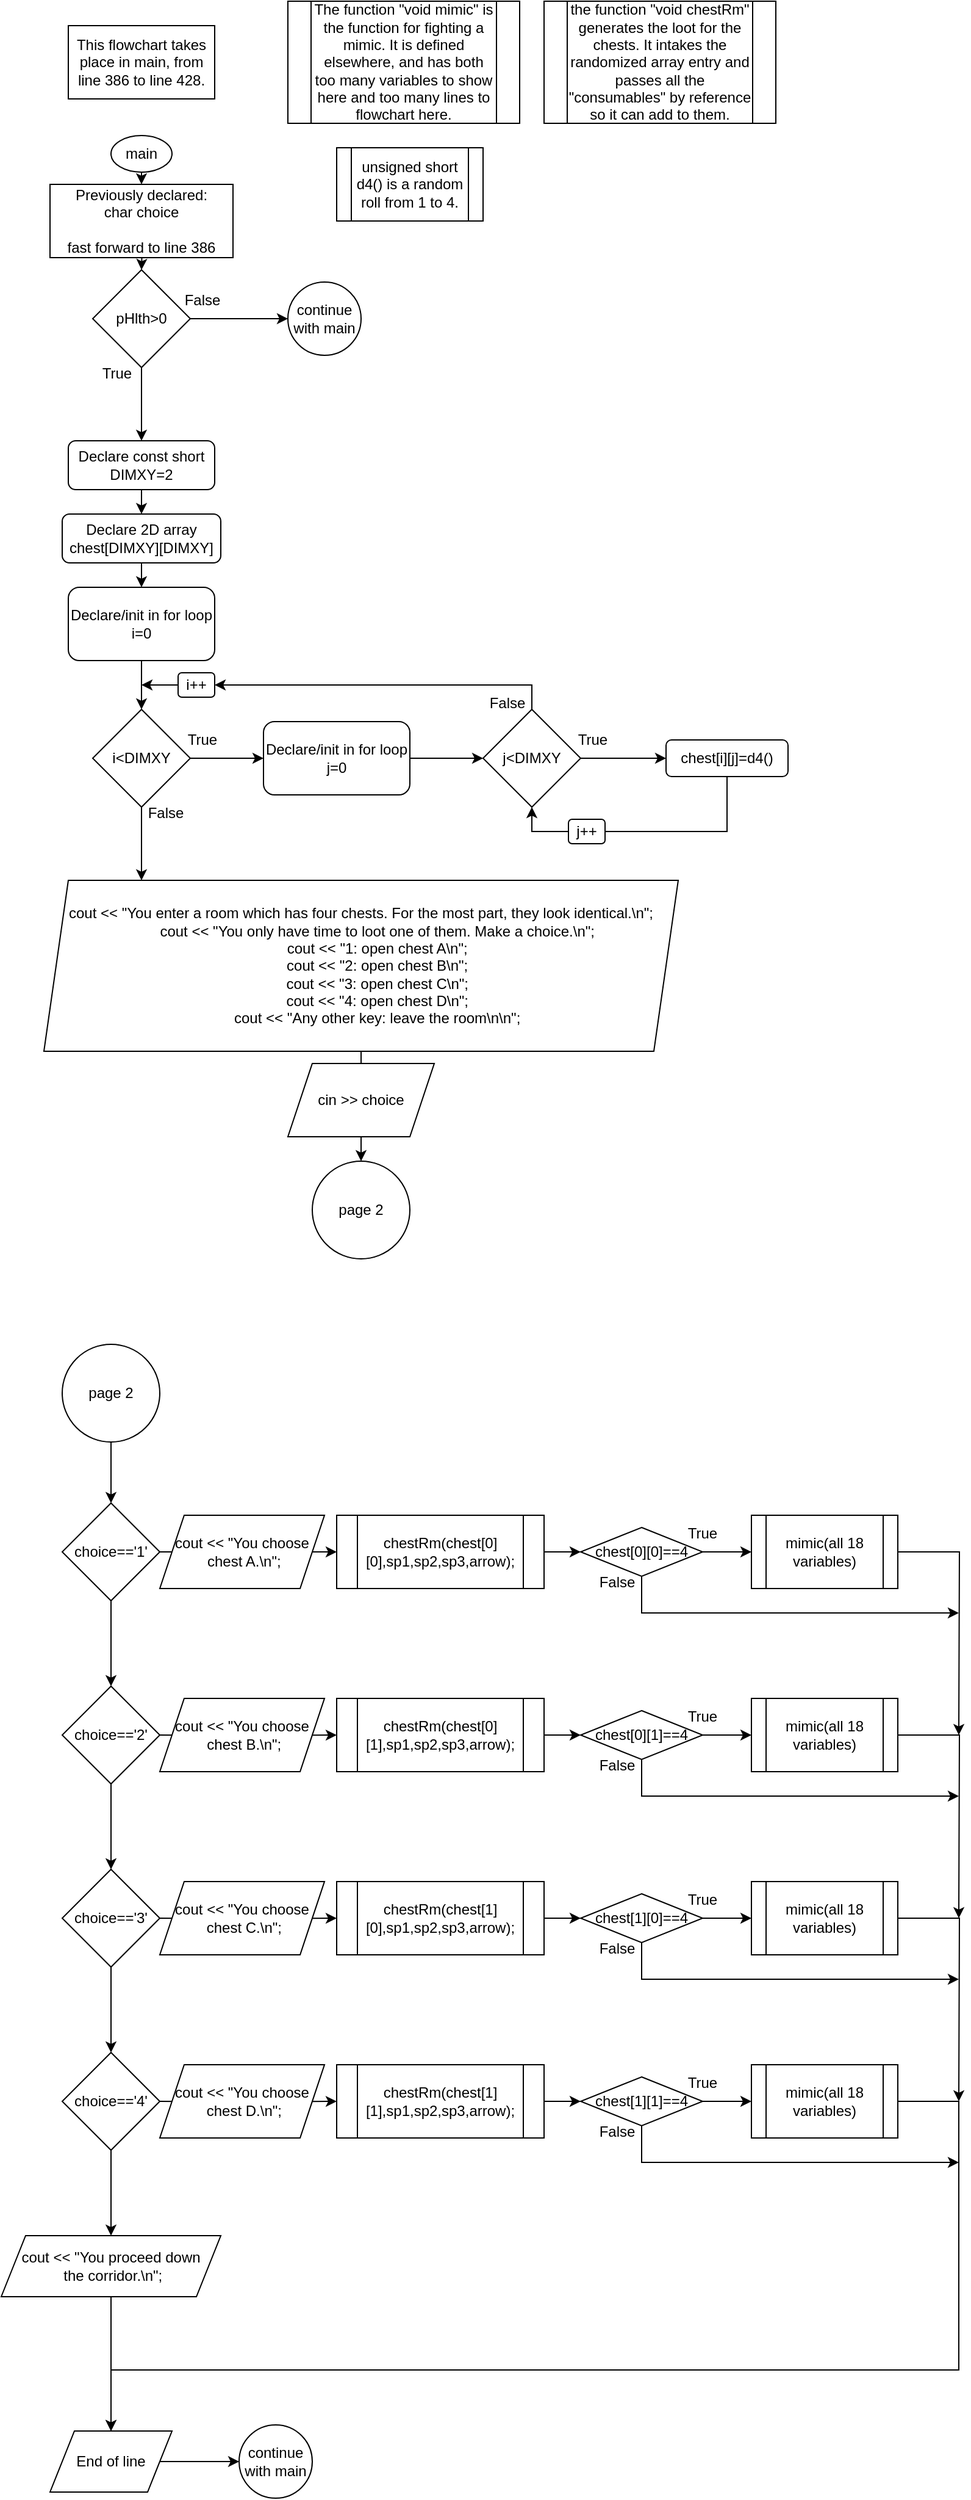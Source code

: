 <mxfile version="20.8.17" type="device"><diagram name="Page-1" id="th-TxtRJctg-wx52smYt"><mxGraphModel dx="1050" dy="581" grid="1" gridSize="10" guides="1" tooltips="1" connect="1" arrows="1" fold="1" page="1" pageScale="1" pageWidth="850" pageHeight="1100" math="0" shadow="0"><root><mxCell id="0"/><mxCell id="1" parent="0"/><mxCell id="hlwc_ZylPmJSvpkJcwDg-1" value="This flowchart takes place in main, from line 386 to line 428." style="rounded=0;whiteSpace=wrap;html=1;" vertex="1" parent="1"><mxGeometry x="60" y="60" width="120" height="60" as="geometry"/></mxCell><mxCell id="hlwc_ZylPmJSvpkJcwDg-2" value="The function &quot;void mimic&quot; is the function for fighting a mimic. It is defined elsewhere, and has both too many variables to show here and too many lines to flowchart here." style="shape=process;whiteSpace=wrap;html=1;backgroundOutline=1;" vertex="1" parent="1"><mxGeometry x="240" y="40" width="190" height="100" as="geometry"/></mxCell><mxCell id="hlwc_ZylPmJSvpkJcwDg-6" style="edgeStyle=orthogonalEdgeStyle;rounded=0;orthogonalLoop=1;jettySize=auto;html=1;exitX=0.5;exitY=1;exitDx=0;exitDy=0;entryX=0.5;entryY=0;entryDx=0;entryDy=0;" edge="1" parent="1" target="hlwc_ZylPmJSvpkJcwDg-5"><mxGeometry relative="1" as="geometry"><mxPoint x="120" y="220" as="sourcePoint"/></mxGeometry></mxCell><mxCell id="hlwc_ZylPmJSvpkJcwDg-9" style="edgeStyle=orthogonalEdgeStyle;rounded=0;orthogonalLoop=1;jettySize=auto;html=1;exitX=1;exitY=0.5;exitDx=0;exitDy=0;" edge="1" parent="1" source="hlwc_ZylPmJSvpkJcwDg-5"><mxGeometry relative="1" as="geometry"><mxPoint x="240" y="300" as="targetPoint"/></mxGeometry></mxCell><mxCell id="hlwc_ZylPmJSvpkJcwDg-10" style="edgeStyle=orthogonalEdgeStyle;rounded=0;orthogonalLoop=1;jettySize=auto;html=1;exitX=0.5;exitY=1;exitDx=0;exitDy=0;" edge="1" parent="1" source="hlwc_ZylPmJSvpkJcwDg-5"><mxGeometry relative="1" as="geometry"><mxPoint x="120" y="400" as="targetPoint"/></mxGeometry></mxCell><mxCell id="hlwc_ZylPmJSvpkJcwDg-5" value="pHlth&amp;gt;0" style="rhombus;whiteSpace=wrap;html=1;" vertex="1" parent="1"><mxGeometry x="80" y="260" width="80" height="80" as="geometry"/></mxCell><mxCell id="hlwc_ZylPmJSvpkJcwDg-7" value="False" style="text;html=1;strokeColor=none;fillColor=none;align=center;verticalAlign=middle;whiteSpace=wrap;rounded=0;" vertex="1" parent="1"><mxGeometry x="140" y="270" width="60" height="30" as="geometry"/></mxCell><mxCell id="hlwc_ZylPmJSvpkJcwDg-8" value="True" style="text;html=1;strokeColor=none;fillColor=none;align=center;verticalAlign=middle;whiteSpace=wrap;rounded=0;" vertex="1" parent="1"><mxGeometry x="70" y="330" width="60" height="30" as="geometry"/></mxCell><mxCell id="hlwc_ZylPmJSvpkJcwDg-13" value="continue with main" style="ellipse;whiteSpace=wrap;html=1;aspect=fixed;" vertex="1" parent="1"><mxGeometry x="240" y="270" width="60" height="60" as="geometry"/></mxCell><mxCell id="hlwc_ZylPmJSvpkJcwDg-14" value="Previously declared: &lt;br&gt;char choice&lt;br&gt;&lt;br&gt;fast forward to line 386" style="rounded=0;whiteSpace=wrap;html=1;" vertex="1" parent="1"><mxGeometry x="45" y="190" width="150" height="60" as="geometry"/></mxCell><mxCell id="hlwc_ZylPmJSvpkJcwDg-16" style="edgeStyle=orthogonalEdgeStyle;rounded=0;sketch=0;orthogonalLoop=1;jettySize=auto;html=1;exitX=0.5;exitY=1;exitDx=0;exitDy=0;entryX=0.5;entryY=0;entryDx=0;entryDy=0;" edge="1" parent="1" source="hlwc_ZylPmJSvpkJcwDg-15" target="hlwc_ZylPmJSvpkJcwDg-14"><mxGeometry relative="1" as="geometry"/></mxCell><mxCell id="hlwc_ZylPmJSvpkJcwDg-15" value="main" style="ellipse;whiteSpace=wrap;html=1;" vertex="1" parent="1"><mxGeometry x="95" y="150" width="50" height="30" as="geometry"/></mxCell><mxCell id="hlwc_ZylPmJSvpkJcwDg-19" style="edgeStyle=orthogonalEdgeStyle;rounded=0;sketch=0;orthogonalLoop=1;jettySize=auto;html=1;exitX=0.5;exitY=1;exitDx=0;exitDy=0;entryX=0.5;entryY=0;entryDx=0;entryDy=0;" edge="1" parent="1" source="hlwc_ZylPmJSvpkJcwDg-17" target="hlwc_ZylPmJSvpkJcwDg-18"><mxGeometry relative="1" as="geometry"/></mxCell><mxCell id="hlwc_ZylPmJSvpkJcwDg-17" value="Declare const short DIMXY=2" style="rounded=1;whiteSpace=wrap;html=1;" vertex="1" parent="1"><mxGeometry x="60" y="400" width="120" height="40" as="geometry"/></mxCell><mxCell id="hlwc_ZylPmJSvpkJcwDg-21" style="edgeStyle=orthogonalEdgeStyle;rounded=0;sketch=0;orthogonalLoop=1;jettySize=auto;html=1;exitX=0.5;exitY=1;exitDx=0;exitDy=0;entryX=0.5;entryY=0;entryDx=0;entryDy=0;" edge="1" parent="1" source="hlwc_ZylPmJSvpkJcwDg-18" target="hlwc_ZylPmJSvpkJcwDg-20"><mxGeometry relative="1" as="geometry"/></mxCell><mxCell id="hlwc_ZylPmJSvpkJcwDg-18" value="Declare 2D array chest[DIMXY][DIMXY]" style="rounded=1;whiteSpace=wrap;html=1;" vertex="1" parent="1"><mxGeometry x="55" y="460" width="130" height="40" as="geometry"/></mxCell><mxCell id="hlwc_ZylPmJSvpkJcwDg-23" style="edgeStyle=orthogonalEdgeStyle;rounded=0;sketch=0;orthogonalLoop=1;jettySize=auto;html=1;exitX=0.5;exitY=1;exitDx=0;exitDy=0;entryX=0.5;entryY=0;entryDx=0;entryDy=0;" edge="1" parent="1" source="hlwc_ZylPmJSvpkJcwDg-20" target="hlwc_ZylPmJSvpkJcwDg-22"><mxGeometry relative="1" as="geometry"/></mxCell><mxCell id="hlwc_ZylPmJSvpkJcwDg-20" value="Declare/init in for loop&lt;br&gt;i=0" style="rounded=1;whiteSpace=wrap;html=1;" vertex="1" parent="1"><mxGeometry x="60" y="520" width="120" height="60" as="geometry"/></mxCell><mxCell id="hlwc_ZylPmJSvpkJcwDg-26" style="edgeStyle=orthogonalEdgeStyle;rounded=0;sketch=0;orthogonalLoop=1;jettySize=auto;html=1;exitX=1;exitY=0.5;exitDx=0;exitDy=0;" edge="1" parent="1" source="hlwc_ZylPmJSvpkJcwDg-22"><mxGeometry relative="1" as="geometry"><mxPoint x="220" y="660" as="targetPoint"/></mxGeometry></mxCell><mxCell id="hlwc_ZylPmJSvpkJcwDg-43" style="edgeStyle=orthogonalEdgeStyle;rounded=0;sketch=0;orthogonalLoop=1;jettySize=auto;html=1;exitX=0.5;exitY=1;exitDx=0;exitDy=0;" edge="1" parent="1" source="hlwc_ZylPmJSvpkJcwDg-22"><mxGeometry relative="1" as="geometry"><mxPoint x="120" y="760" as="targetPoint"/></mxGeometry></mxCell><mxCell id="hlwc_ZylPmJSvpkJcwDg-22" value="i&amp;lt;DIMXY" style="rhombus;whiteSpace=wrap;html=1;" vertex="1" parent="1"><mxGeometry x="80" y="620" width="80" height="80" as="geometry"/></mxCell><mxCell id="hlwc_ZylPmJSvpkJcwDg-25" value="True" style="text;html=1;strokeColor=none;fillColor=none;align=center;verticalAlign=middle;whiteSpace=wrap;rounded=0;" vertex="1" parent="1"><mxGeometry x="140" y="630" width="60" height="30" as="geometry"/></mxCell><mxCell id="hlwc_ZylPmJSvpkJcwDg-28" style="edgeStyle=orthogonalEdgeStyle;rounded=0;sketch=0;orthogonalLoop=1;jettySize=auto;html=1;exitX=0;exitY=0.5;exitDx=0;exitDy=0;" edge="1" parent="1" source="hlwc_ZylPmJSvpkJcwDg-27"><mxGeometry relative="1" as="geometry"><mxPoint x="120" y="600" as="targetPoint"/></mxGeometry></mxCell><mxCell id="hlwc_ZylPmJSvpkJcwDg-27" value="i++" style="rounded=1;whiteSpace=wrap;html=1;" vertex="1" parent="1"><mxGeometry x="150" y="590" width="30" height="20" as="geometry"/></mxCell><mxCell id="hlwc_ZylPmJSvpkJcwDg-31" style="edgeStyle=orthogonalEdgeStyle;rounded=0;sketch=0;orthogonalLoop=1;jettySize=auto;html=1;exitX=1;exitY=0.5;exitDx=0;exitDy=0;entryX=0;entryY=0.5;entryDx=0;entryDy=0;" edge="1" parent="1" source="hlwc_ZylPmJSvpkJcwDg-29" target="hlwc_ZylPmJSvpkJcwDg-30"><mxGeometry relative="1" as="geometry"/></mxCell><mxCell id="hlwc_ZylPmJSvpkJcwDg-29" value="Declare/init in for loop&lt;br&gt;j=0" style="rounded=1;whiteSpace=wrap;html=1;" vertex="1" parent="1"><mxGeometry x="220" y="630" width="120" height="60" as="geometry"/></mxCell><mxCell id="hlwc_ZylPmJSvpkJcwDg-35" style="edgeStyle=orthogonalEdgeStyle;rounded=0;sketch=0;orthogonalLoop=1;jettySize=auto;html=1;exitX=0.5;exitY=0;exitDx=0;exitDy=0;entryX=1;entryY=0.5;entryDx=0;entryDy=0;" edge="1" parent="1" source="hlwc_ZylPmJSvpkJcwDg-30" target="hlwc_ZylPmJSvpkJcwDg-27"><mxGeometry relative="1" as="geometry"/></mxCell><mxCell id="hlwc_ZylPmJSvpkJcwDg-37" style="edgeStyle=orthogonalEdgeStyle;rounded=0;sketch=0;orthogonalLoop=1;jettySize=auto;html=1;exitX=1;exitY=0.5;exitDx=0;exitDy=0;" edge="1" parent="1" source="hlwc_ZylPmJSvpkJcwDg-30"><mxGeometry relative="1" as="geometry"><mxPoint x="550" y="660" as="targetPoint"/></mxGeometry></mxCell><mxCell id="hlwc_ZylPmJSvpkJcwDg-30" value="j&amp;lt;DIMXY" style="rhombus;whiteSpace=wrap;html=1;" vertex="1" parent="1"><mxGeometry x="400" y="620" width="80" height="80" as="geometry"/></mxCell><mxCell id="hlwc_ZylPmJSvpkJcwDg-36" value="False" style="text;html=1;strokeColor=none;fillColor=none;align=center;verticalAlign=middle;whiteSpace=wrap;rounded=0;" vertex="1" parent="1"><mxGeometry x="390" y="600" width="60" height="30" as="geometry"/></mxCell><mxCell id="hlwc_ZylPmJSvpkJcwDg-38" value="True" style="text;html=1;strokeColor=none;fillColor=none;align=center;verticalAlign=middle;whiteSpace=wrap;rounded=0;" vertex="1" parent="1"><mxGeometry x="460" y="630" width="60" height="30" as="geometry"/></mxCell><mxCell id="hlwc_ZylPmJSvpkJcwDg-41" style="edgeStyle=orthogonalEdgeStyle;rounded=0;sketch=0;orthogonalLoop=1;jettySize=auto;html=1;exitX=0.5;exitY=1;exitDx=0;exitDy=0;entryX=0.5;entryY=1;entryDx=0;entryDy=0;" edge="1" parent="1" source="hlwc_ZylPmJSvpkJcwDg-39" target="hlwc_ZylPmJSvpkJcwDg-30"><mxGeometry relative="1" as="geometry"/></mxCell><mxCell id="hlwc_ZylPmJSvpkJcwDg-39" value="chest[i][j]=d4()" style="rounded=1;whiteSpace=wrap;html=1;" vertex="1" parent="1"><mxGeometry x="550" y="645" width="100" height="30" as="geometry"/></mxCell><mxCell id="hlwc_ZylPmJSvpkJcwDg-40" value="unsigned short d4() is a random roll from 1 to 4." style="shape=process;whiteSpace=wrap;html=1;backgroundOutline=1;" vertex="1" parent="1"><mxGeometry x="280" y="160" width="120" height="60" as="geometry"/></mxCell><mxCell id="hlwc_ZylPmJSvpkJcwDg-42" value="j++" style="rounded=1;whiteSpace=wrap;html=1;" vertex="1" parent="1"><mxGeometry x="470" y="710" width="30" height="20" as="geometry"/></mxCell><mxCell id="hlwc_ZylPmJSvpkJcwDg-44" value="False" style="text;html=1;strokeColor=none;fillColor=none;align=center;verticalAlign=middle;whiteSpace=wrap;rounded=0;" vertex="1" parent="1"><mxGeometry x="110" y="690" width="60" height="30" as="geometry"/></mxCell><mxCell id="hlwc_ZylPmJSvpkJcwDg-48" style="edgeStyle=orthogonalEdgeStyle;rounded=0;sketch=0;orthogonalLoop=1;jettySize=auto;html=1;exitX=0.5;exitY=1;exitDx=0;exitDy=0;" edge="1" parent="1" source="hlwc_ZylPmJSvpkJcwDg-46" target="hlwc_ZylPmJSvpkJcwDg-47"><mxGeometry relative="1" as="geometry"/></mxCell><mxCell id="hlwc_ZylPmJSvpkJcwDg-46" value="cout &lt;&lt; &quot;You enter a room which has four chests. For the most part, they look identical.\n&quot;;&#10;        cout &lt;&lt; &quot;You only have time to loot one of them. Make a choice.\n&quot;;&#10;        cout &lt;&lt; &quot;1: open chest A\n&quot;;&#10;        cout &lt;&lt; &quot;2: open chest B\n&quot;;&#10;        cout &lt;&lt; &quot;3: open chest C\n&quot;;&#10;        cout &lt;&lt; &quot;4: open chest D\n&quot;;&#10;        cout &lt;&lt; &quot;Any other key: leave the room\n\n&quot;;" style="shape=parallelogram;perimeter=parallelogramPerimeter;whiteSpace=wrap;html=1;fixedSize=1;" vertex="1" parent="1"><mxGeometry x="40" y="760" width="520" height="140" as="geometry"/></mxCell><mxCell id="hlwc_ZylPmJSvpkJcwDg-47" value="page 2" style="ellipse;whiteSpace=wrap;html=1;aspect=fixed;" vertex="1" parent="1"><mxGeometry x="260" y="990" width="80" height="80" as="geometry"/></mxCell><mxCell id="hlwc_ZylPmJSvpkJcwDg-50" style="edgeStyle=orthogonalEdgeStyle;rounded=0;sketch=0;orthogonalLoop=1;jettySize=auto;html=1;exitX=0.5;exitY=1;exitDx=0;exitDy=0;" edge="1" parent="1" source="hlwc_ZylPmJSvpkJcwDg-49"><mxGeometry relative="1" as="geometry"><mxPoint x="95" y="1270" as="targetPoint"/></mxGeometry></mxCell><mxCell id="hlwc_ZylPmJSvpkJcwDg-49" value="page 2" style="ellipse;whiteSpace=wrap;html=1;aspect=fixed;" vertex="1" parent="1"><mxGeometry x="55" y="1140" width="80" height="80" as="geometry"/></mxCell><mxCell id="hlwc_ZylPmJSvpkJcwDg-56" style="edgeStyle=orthogonalEdgeStyle;rounded=0;sketch=0;orthogonalLoop=1;jettySize=auto;html=1;exitX=0.5;exitY=1;exitDx=0;exitDy=0;entryX=0.5;entryY=0;entryDx=0;entryDy=0;" edge="1" parent="1" source="hlwc_ZylPmJSvpkJcwDg-51" target="hlwc_ZylPmJSvpkJcwDg-53"><mxGeometry relative="1" as="geometry"/></mxCell><mxCell id="hlwc_ZylPmJSvpkJcwDg-61" style="edgeStyle=orthogonalEdgeStyle;rounded=0;sketch=0;orthogonalLoop=1;jettySize=auto;html=1;exitX=1;exitY=0.5;exitDx=0;exitDy=0;entryX=0;entryY=0.5;entryDx=0;entryDy=0;" edge="1" parent="1" source="hlwc_ZylPmJSvpkJcwDg-51" target="hlwc_ZylPmJSvpkJcwDg-60"><mxGeometry relative="1" as="geometry"/></mxCell><mxCell id="hlwc_ZylPmJSvpkJcwDg-51" value="choice=='1'" style="rhombus;whiteSpace=wrap;html=1;" vertex="1" parent="1"><mxGeometry x="55" y="1270" width="80" height="80" as="geometry"/></mxCell><mxCell id="hlwc_ZylPmJSvpkJcwDg-52" value="cin &amp;gt;&amp;gt; choice" style="shape=parallelogram;perimeter=parallelogramPerimeter;whiteSpace=wrap;html=1;fixedSize=1;" vertex="1" parent="1"><mxGeometry x="240" y="910" width="120" height="60" as="geometry"/></mxCell><mxCell id="hlwc_ZylPmJSvpkJcwDg-57" style="edgeStyle=orthogonalEdgeStyle;rounded=0;sketch=0;orthogonalLoop=1;jettySize=auto;html=1;exitX=0.5;exitY=1;exitDx=0;exitDy=0;entryX=0.5;entryY=0;entryDx=0;entryDy=0;" edge="1" parent="1" source="hlwc_ZylPmJSvpkJcwDg-53" target="hlwc_ZylPmJSvpkJcwDg-55"><mxGeometry relative="1" as="geometry"/></mxCell><mxCell id="hlwc_ZylPmJSvpkJcwDg-53" value="choice=='2'" style="rhombus;whiteSpace=wrap;html=1;" vertex="1" parent="1"><mxGeometry x="55" y="1420" width="80" height="80" as="geometry"/></mxCell><mxCell id="hlwc_ZylPmJSvpkJcwDg-62" style="edgeStyle=orthogonalEdgeStyle;rounded=0;sketch=0;orthogonalLoop=1;jettySize=auto;html=1;exitX=0.5;exitY=1;exitDx=0;exitDy=0;" edge="1" parent="1" source="hlwc_ZylPmJSvpkJcwDg-54"><mxGeometry relative="1" as="geometry"><mxPoint x="95" y="1870" as="targetPoint"/></mxGeometry></mxCell><mxCell id="hlwc_ZylPmJSvpkJcwDg-54" value="choice=='4'" style="rhombus;whiteSpace=wrap;html=1;" vertex="1" parent="1"><mxGeometry x="55" y="1720" width="80" height="80" as="geometry"/></mxCell><mxCell id="hlwc_ZylPmJSvpkJcwDg-58" style="edgeStyle=orthogonalEdgeStyle;rounded=0;sketch=0;orthogonalLoop=1;jettySize=auto;html=1;exitX=0.5;exitY=1;exitDx=0;exitDy=0;entryX=0.5;entryY=0;entryDx=0;entryDy=0;" edge="1" parent="1" source="hlwc_ZylPmJSvpkJcwDg-55" target="hlwc_ZylPmJSvpkJcwDg-54"><mxGeometry relative="1" as="geometry"/></mxCell><mxCell id="hlwc_ZylPmJSvpkJcwDg-55" value="choice=='3'" style="rhombus;whiteSpace=wrap;html=1;" vertex="1" parent="1"><mxGeometry x="55" y="1570" width="80" height="80" as="geometry"/></mxCell><mxCell id="hlwc_ZylPmJSvpkJcwDg-59" value="the function &quot;void chestRm&quot; generates the loot for the chests. It intakes the randomized array entry and passes all the &quot;consumables&quot; by reference so it can add to them." style="shape=process;whiteSpace=wrap;html=1;backgroundOutline=1;" vertex="1" parent="1"><mxGeometry x="450" y="40" width="190" height="100" as="geometry"/></mxCell><mxCell id="hlwc_ZylPmJSvpkJcwDg-69" style="edgeStyle=orthogonalEdgeStyle;rounded=0;sketch=0;orthogonalLoop=1;jettySize=auto;html=1;exitX=1;exitY=0.5;exitDx=0;exitDy=0;entryX=0;entryY=0.5;entryDx=0;entryDy=0;" edge="1" parent="1" source="hlwc_ZylPmJSvpkJcwDg-60" target="hlwc_ZylPmJSvpkJcwDg-68"><mxGeometry relative="1" as="geometry"/></mxCell><mxCell id="hlwc_ZylPmJSvpkJcwDg-60" value="chestRm(chest[0][0],sp1,sp2,sp3,arrow);" style="shape=process;whiteSpace=wrap;html=1;backgroundOutline=1;" vertex="1" parent="1"><mxGeometry x="280" y="1280" width="170" height="60" as="geometry"/></mxCell><mxCell id="hlwc_ZylPmJSvpkJcwDg-64" style="edgeStyle=orthogonalEdgeStyle;rounded=0;sketch=0;orthogonalLoop=1;jettySize=auto;html=1;exitX=0.5;exitY=1;exitDx=0;exitDy=0;" edge="1" parent="1" source="hlwc_ZylPmJSvpkJcwDg-63"><mxGeometry relative="1" as="geometry"><mxPoint x="95" y="2030" as="targetPoint"/></mxGeometry></mxCell><mxCell id="hlwc_ZylPmJSvpkJcwDg-63" value="cout &amp;lt;&amp;lt; &quot;You proceed down&lt;br&gt;&amp;nbsp;the corridor.\n&quot;;" style="shape=parallelogram;perimeter=parallelogramPerimeter;whiteSpace=wrap;html=1;fixedSize=1;" vertex="1" parent="1"><mxGeometry x="5" y="1870" width="180" height="50" as="geometry"/></mxCell><mxCell id="hlwc_ZylPmJSvpkJcwDg-67" style="edgeStyle=orthogonalEdgeStyle;rounded=0;sketch=0;orthogonalLoop=1;jettySize=auto;html=1;exitX=1;exitY=0.5;exitDx=0;exitDy=0;entryX=0;entryY=0.5;entryDx=0;entryDy=0;" edge="1" parent="1" source="hlwc_ZylPmJSvpkJcwDg-65" target="hlwc_ZylPmJSvpkJcwDg-66"><mxGeometry relative="1" as="geometry"/></mxCell><mxCell id="hlwc_ZylPmJSvpkJcwDg-65" value="End of line" style="shape=parallelogram;perimeter=parallelogramPerimeter;whiteSpace=wrap;html=1;fixedSize=1;" vertex="1" parent="1"><mxGeometry x="45" y="2030" width="100" height="50" as="geometry"/></mxCell><mxCell id="hlwc_ZylPmJSvpkJcwDg-66" value="continue with main" style="ellipse;whiteSpace=wrap;html=1;aspect=fixed;" vertex="1" parent="1"><mxGeometry x="200" y="2025" width="60" height="60" as="geometry"/></mxCell><mxCell id="hlwc_ZylPmJSvpkJcwDg-70" style="edgeStyle=orthogonalEdgeStyle;rounded=0;sketch=0;orthogonalLoop=1;jettySize=auto;html=1;exitX=0.5;exitY=1;exitDx=0;exitDy=0;" edge="1" parent="1" source="hlwc_ZylPmJSvpkJcwDg-68"><mxGeometry relative="1" as="geometry"><mxPoint x="790" y="1360" as="targetPoint"/><Array as="points"><mxPoint x="530" y="1360"/></Array></mxGeometry></mxCell><mxCell id="hlwc_ZylPmJSvpkJcwDg-72" style="edgeStyle=orthogonalEdgeStyle;rounded=0;sketch=0;orthogonalLoop=1;jettySize=auto;html=1;exitX=1;exitY=0.5;exitDx=0;exitDy=0;entryX=0;entryY=0.5;entryDx=0;entryDy=0;" edge="1" parent="1" source="hlwc_ZylPmJSvpkJcwDg-68" target="hlwc_ZylPmJSvpkJcwDg-71"><mxGeometry relative="1" as="geometry"/></mxCell><mxCell id="hlwc_ZylPmJSvpkJcwDg-68" value="chest[0][0]==4" style="rhombus;whiteSpace=wrap;html=1;" vertex="1" parent="1"><mxGeometry x="480" y="1290" width="100" height="40" as="geometry"/></mxCell><mxCell id="hlwc_ZylPmJSvpkJcwDg-73" style="edgeStyle=orthogonalEdgeStyle;rounded=0;sketch=0;orthogonalLoop=1;jettySize=auto;html=1;exitX=1;exitY=0.5;exitDx=0;exitDy=0;" edge="1" parent="1" source="hlwc_ZylPmJSvpkJcwDg-71"><mxGeometry relative="1" as="geometry"><mxPoint x="790" y="1460" as="targetPoint"/></mxGeometry></mxCell><mxCell id="hlwc_ZylPmJSvpkJcwDg-71" value="mimic(all 18 variables)" style="shape=process;whiteSpace=wrap;html=1;backgroundOutline=1;" vertex="1" parent="1"><mxGeometry x="620" y="1280" width="120" height="60" as="geometry"/></mxCell><mxCell id="hlwc_ZylPmJSvpkJcwDg-74" value="True" style="text;html=1;strokeColor=none;fillColor=none;align=center;verticalAlign=middle;whiteSpace=wrap;rounded=0;" vertex="1" parent="1"><mxGeometry x="550" y="1280" width="60" height="30" as="geometry"/></mxCell><mxCell id="hlwc_ZylPmJSvpkJcwDg-75" value="False" style="text;html=1;strokeColor=none;fillColor=none;align=center;verticalAlign=middle;whiteSpace=wrap;rounded=0;" vertex="1" parent="1"><mxGeometry x="480" y="1320" width="60" height="30" as="geometry"/></mxCell><mxCell id="hlwc_ZylPmJSvpkJcwDg-76" style="edgeStyle=orthogonalEdgeStyle;rounded=0;sketch=0;orthogonalLoop=1;jettySize=auto;html=1;exitX=1;exitY=0.5;exitDx=0;exitDy=0;entryX=0;entryY=0.5;entryDx=0;entryDy=0;" edge="1" parent="1" target="hlwc_ZylPmJSvpkJcwDg-78"><mxGeometry relative="1" as="geometry"><mxPoint x="135" y="1460" as="sourcePoint"/></mxGeometry></mxCell><mxCell id="hlwc_ZylPmJSvpkJcwDg-77" style="edgeStyle=orthogonalEdgeStyle;rounded=0;sketch=0;orthogonalLoop=1;jettySize=auto;html=1;exitX=1;exitY=0.5;exitDx=0;exitDy=0;entryX=0;entryY=0.5;entryDx=0;entryDy=0;" edge="1" parent="1" source="hlwc_ZylPmJSvpkJcwDg-78" target="hlwc_ZylPmJSvpkJcwDg-81"><mxGeometry relative="1" as="geometry"/></mxCell><mxCell id="hlwc_ZylPmJSvpkJcwDg-78" value="chestRm(chest[0][1],sp1,sp2,sp3,arrow);" style="shape=process;whiteSpace=wrap;html=1;backgroundOutline=1;" vertex="1" parent="1"><mxGeometry x="280" y="1430" width="170" height="60" as="geometry"/></mxCell><mxCell id="hlwc_ZylPmJSvpkJcwDg-79" style="edgeStyle=orthogonalEdgeStyle;rounded=0;sketch=0;orthogonalLoop=1;jettySize=auto;html=1;exitX=0.5;exitY=1;exitDx=0;exitDy=0;" edge="1" parent="1" source="hlwc_ZylPmJSvpkJcwDg-81"><mxGeometry relative="1" as="geometry"><mxPoint x="790" y="1510" as="targetPoint"/><Array as="points"><mxPoint x="530" y="1510"/></Array></mxGeometry></mxCell><mxCell id="hlwc_ZylPmJSvpkJcwDg-80" style="edgeStyle=orthogonalEdgeStyle;rounded=0;sketch=0;orthogonalLoop=1;jettySize=auto;html=1;exitX=1;exitY=0.5;exitDx=0;exitDy=0;entryX=0;entryY=0.5;entryDx=0;entryDy=0;" edge="1" parent="1" source="hlwc_ZylPmJSvpkJcwDg-81" target="hlwc_ZylPmJSvpkJcwDg-83"><mxGeometry relative="1" as="geometry"/></mxCell><mxCell id="hlwc_ZylPmJSvpkJcwDg-81" value="chest[0][1]==4" style="rhombus;whiteSpace=wrap;html=1;" vertex="1" parent="1"><mxGeometry x="480" y="1440" width="100" height="40" as="geometry"/></mxCell><mxCell id="hlwc_ZylPmJSvpkJcwDg-82" style="edgeStyle=orthogonalEdgeStyle;rounded=0;sketch=0;orthogonalLoop=1;jettySize=auto;html=1;exitX=1;exitY=0.5;exitDx=0;exitDy=0;" edge="1" parent="1" source="hlwc_ZylPmJSvpkJcwDg-83"><mxGeometry relative="1" as="geometry"><mxPoint x="790" y="1610" as="targetPoint"/></mxGeometry></mxCell><mxCell id="hlwc_ZylPmJSvpkJcwDg-83" value="mimic(all 18 variables)" style="shape=process;whiteSpace=wrap;html=1;backgroundOutline=1;" vertex="1" parent="1"><mxGeometry x="620" y="1430" width="120" height="60" as="geometry"/></mxCell><mxCell id="hlwc_ZylPmJSvpkJcwDg-84" value="True" style="text;html=1;strokeColor=none;fillColor=none;align=center;verticalAlign=middle;whiteSpace=wrap;rounded=0;" vertex="1" parent="1"><mxGeometry x="550" y="1430" width="60" height="30" as="geometry"/></mxCell><mxCell id="hlwc_ZylPmJSvpkJcwDg-85" value="False" style="text;html=1;strokeColor=none;fillColor=none;align=center;verticalAlign=middle;whiteSpace=wrap;rounded=0;" vertex="1" parent="1"><mxGeometry x="480" y="1470" width="60" height="30" as="geometry"/></mxCell><mxCell id="hlwc_ZylPmJSvpkJcwDg-86" style="edgeStyle=orthogonalEdgeStyle;rounded=0;sketch=0;orthogonalLoop=1;jettySize=auto;html=1;exitX=1;exitY=0.5;exitDx=0;exitDy=0;entryX=0;entryY=0.5;entryDx=0;entryDy=0;" edge="1" parent="1" target="hlwc_ZylPmJSvpkJcwDg-88"><mxGeometry relative="1" as="geometry"><mxPoint x="135" y="1610" as="sourcePoint"/></mxGeometry></mxCell><mxCell id="hlwc_ZylPmJSvpkJcwDg-87" style="edgeStyle=orthogonalEdgeStyle;rounded=0;sketch=0;orthogonalLoop=1;jettySize=auto;html=1;exitX=1;exitY=0.5;exitDx=0;exitDy=0;entryX=0;entryY=0.5;entryDx=0;entryDy=0;" edge="1" parent="1" source="hlwc_ZylPmJSvpkJcwDg-88" target="hlwc_ZylPmJSvpkJcwDg-91"><mxGeometry relative="1" as="geometry"/></mxCell><mxCell id="hlwc_ZylPmJSvpkJcwDg-88" value="chestRm(chest[1][0],sp1,sp2,sp3,arrow);" style="shape=process;whiteSpace=wrap;html=1;backgroundOutline=1;" vertex="1" parent="1"><mxGeometry x="280" y="1580" width="170" height="60" as="geometry"/></mxCell><mxCell id="hlwc_ZylPmJSvpkJcwDg-89" style="edgeStyle=orthogonalEdgeStyle;rounded=0;sketch=0;orthogonalLoop=1;jettySize=auto;html=1;exitX=0.5;exitY=1;exitDx=0;exitDy=0;" edge="1" parent="1" source="hlwc_ZylPmJSvpkJcwDg-91"><mxGeometry relative="1" as="geometry"><mxPoint x="790" y="1660" as="targetPoint"/><Array as="points"><mxPoint x="530" y="1660"/></Array></mxGeometry></mxCell><mxCell id="hlwc_ZylPmJSvpkJcwDg-90" style="edgeStyle=orthogonalEdgeStyle;rounded=0;sketch=0;orthogonalLoop=1;jettySize=auto;html=1;exitX=1;exitY=0.5;exitDx=0;exitDy=0;entryX=0;entryY=0.5;entryDx=0;entryDy=0;" edge="1" parent="1" source="hlwc_ZylPmJSvpkJcwDg-91" target="hlwc_ZylPmJSvpkJcwDg-93"><mxGeometry relative="1" as="geometry"/></mxCell><mxCell id="hlwc_ZylPmJSvpkJcwDg-91" value="chest[1][0]==4" style="rhombus;whiteSpace=wrap;html=1;" vertex="1" parent="1"><mxGeometry x="480" y="1590" width="100" height="40" as="geometry"/></mxCell><mxCell id="hlwc_ZylPmJSvpkJcwDg-92" style="edgeStyle=orthogonalEdgeStyle;rounded=0;sketch=0;orthogonalLoop=1;jettySize=auto;html=1;exitX=1;exitY=0.5;exitDx=0;exitDy=0;" edge="1" parent="1" source="hlwc_ZylPmJSvpkJcwDg-93"><mxGeometry relative="1" as="geometry"><mxPoint x="790" y="1760" as="targetPoint"/></mxGeometry></mxCell><mxCell id="hlwc_ZylPmJSvpkJcwDg-93" value="mimic(all 18 variables)" style="shape=process;whiteSpace=wrap;html=1;backgroundOutline=1;" vertex="1" parent="1"><mxGeometry x="620" y="1580" width="120" height="60" as="geometry"/></mxCell><mxCell id="hlwc_ZylPmJSvpkJcwDg-94" value="True" style="text;html=1;strokeColor=none;fillColor=none;align=center;verticalAlign=middle;whiteSpace=wrap;rounded=0;" vertex="1" parent="1"><mxGeometry x="550" y="1580" width="60" height="30" as="geometry"/></mxCell><mxCell id="hlwc_ZylPmJSvpkJcwDg-95" value="False" style="text;html=1;strokeColor=none;fillColor=none;align=center;verticalAlign=middle;whiteSpace=wrap;rounded=0;" vertex="1" parent="1"><mxGeometry x="480" y="1620" width="60" height="30" as="geometry"/></mxCell><mxCell id="hlwc_ZylPmJSvpkJcwDg-96" style="edgeStyle=orthogonalEdgeStyle;rounded=0;sketch=0;orthogonalLoop=1;jettySize=auto;html=1;exitX=1;exitY=0.5;exitDx=0;exitDy=0;entryX=0;entryY=0.5;entryDx=0;entryDy=0;" edge="1" parent="1" target="hlwc_ZylPmJSvpkJcwDg-98"><mxGeometry relative="1" as="geometry"><mxPoint x="135" y="1760" as="sourcePoint"/></mxGeometry></mxCell><mxCell id="hlwc_ZylPmJSvpkJcwDg-97" style="edgeStyle=orthogonalEdgeStyle;rounded=0;sketch=0;orthogonalLoop=1;jettySize=auto;html=1;exitX=1;exitY=0.5;exitDx=0;exitDy=0;entryX=0;entryY=0.5;entryDx=0;entryDy=0;" edge="1" parent="1" source="hlwc_ZylPmJSvpkJcwDg-98" target="hlwc_ZylPmJSvpkJcwDg-101"><mxGeometry relative="1" as="geometry"/></mxCell><mxCell id="hlwc_ZylPmJSvpkJcwDg-98" value="chestRm(chest[1][1],sp1,sp2,sp3,arrow);" style="shape=process;whiteSpace=wrap;html=1;backgroundOutline=1;" vertex="1" parent="1"><mxGeometry x="280" y="1730" width="170" height="60" as="geometry"/></mxCell><mxCell id="hlwc_ZylPmJSvpkJcwDg-99" style="edgeStyle=orthogonalEdgeStyle;rounded=0;sketch=0;orthogonalLoop=1;jettySize=auto;html=1;exitX=0.5;exitY=1;exitDx=0;exitDy=0;" edge="1" parent="1" source="hlwc_ZylPmJSvpkJcwDg-101"><mxGeometry relative="1" as="geometry"><mxPoint x="790" y="1810" as="targetPoint"/><Array as="points"><mxPoint x="530" y="1810"/></Array></mxGeometry></mxCell><mxCell id="hlwc_ZylPmJSvpkJcwDg-100" style="edgeStyle=orthogonalEdgeStyle;rounded=0;sketch=0;orthogonalLoop=1;jettySize=auto;html=1;exitX=1;exitY=0.5;exitDx=0;exitDy=0;entryX=0;entryY=0.5;entryDx=0;entryDy=0;" edge="1" parent="1" source="hlwc_ZylPmJSvpkJcwDg-101" target="hlwc_ZylPmJSvpkJcwDg-103"><mxGeometry relative="1" as="geometry"/></mxCell><mxCell id="hlwc_ZylPmJSvpkJcwDg-101" value="chest[1][1]==4" style="rhombus;whiteSpace=wrap;html=1;" vertex="1" parent="1"><mxGeometry x="480" y="1740" width="100" height="40" as="geometry"/></mxCell><mxCell id="hlwc_ZylPmJSvpkJcwDg-102" style="edgeStyle=orthogonalEdgeStyle;rounded=0;sketch=0;orthogonalLoop=1;jettySize=auto;html=1;exitX=1;exitY=0.5;exitDx=0;exitDy=0;entryX=0.5;entryY=0;entryDx=0;entryDy=0;" edge="1" parent="1" source="hlwc_ZylPmJSvpkJcwDg-103" target="hlwc_ZylPmJSvpkJcwDg-65"><mxGeometry relative="1" as="geometry"><mxPoint x="90" y="1980" as="targetPoint"/><Array as="points"><mxPoint x="790" y="1760"/><mxPoint x="790" y="1980"/><mxPoint x="95" y="1980"/></Array></mxGeometry></mxCell><mxCell id="hlwc_ZylPmJSvpkJcwDg-103" value="mimic(all 18 variables)" style="shape=process;whiteSpace=wrap;html=1;backgroundOutline=1;" vertex="1" parent="1"><mxGeometry x="620" y="1730" width="120" height="60" as="geometry"/></mxCell><mxCell id="hlwc_ZylPmJSvpkJcwDg-104" value="True" style="text;html=1;strokeColor=none;fillColor=none;align=center;verticalAlign=middle;whiteSpace=wrap;rounded=0;" vertex="1" parent="1"><mxGeometry x="550" y="1730" width="60" height="30" as="geometry"/></mxCell><mxCell id="hlwc_ZylPmJSvpkJcwDg-105" value="False" style="text;html=1;strokeColor=none;fillColor=none;align=center;verticalAlign=middle;whiteSpace=wrap;rounded=0;" vertex="1" parent="1"><mxGeometry x="480" y="1770" width="60" height="30" as="geometry"/></mxCell><mxCell id="hlwc_ZylPmJSvpkJcwDg-106" value="cout &amp;lt;&amp;lt; &quot;You choose&lt;br&gt;&amp;nbsp;chest A.\n&quot;;" style="shape=parallelogram;perimeter=parallelogramPerimeter;whiteSpace=wrap;html=1;fixedSize=1;" vertex="1" parent="1"><mxGeometry x="135" y="1280" width="135" height="60" as="geometry"/></mxCell><mxCell id="hlwc_ZylPmJSvpkJcwDg-108" value="cout &amp;lt;&amp;lt; &quot;You choose&lt;br&gt;&amp;nbsp;chest B.\n&quot;;" style="shape=parallelogram;perimeter=parallelogramPerimeter;whiteSpace=wrap;html=1;fixedSize=1;" vertex="1" parent="1"><mxGeometry x="135" y="1430" width="135" height="60" as="geometry"/></mxCell><mxCell id="hlwc_ZylPmJSvpkJcwDg-109" value="cout &amp;lt;&amp;lt; &quot;You choose&lt;br&gt;&amp;nbsp;chest C.\n&quot;;" style="shape=parallelogram;perimeter=parallelogramPerimeter;whiteSpace=wrap;html=1;fixedSize=1;" vertex="1" parent="1"><mxGeometry x="135" y="1580" width="135" height="60" as="geometry"/></mxCell><mxCell id="hlwc_ZylPmJSvpkJcwDg-110" value="cout &amp;lt;&amp;lt; &quot;You choose&lt;br&gt;&amp;nbsp;chest D.\n&quot;;" style="shape=parallelogram;perimeter=parallelogramPerimeter;whiteSpace=wrap;html=1;fixedSize=1;" vertex="1" parent="1"><mxGeometry x="135" y="1730" width="135" height="60" as="geometry"/></mxCell></root></mxGraphModel></diagram></mxfile>
